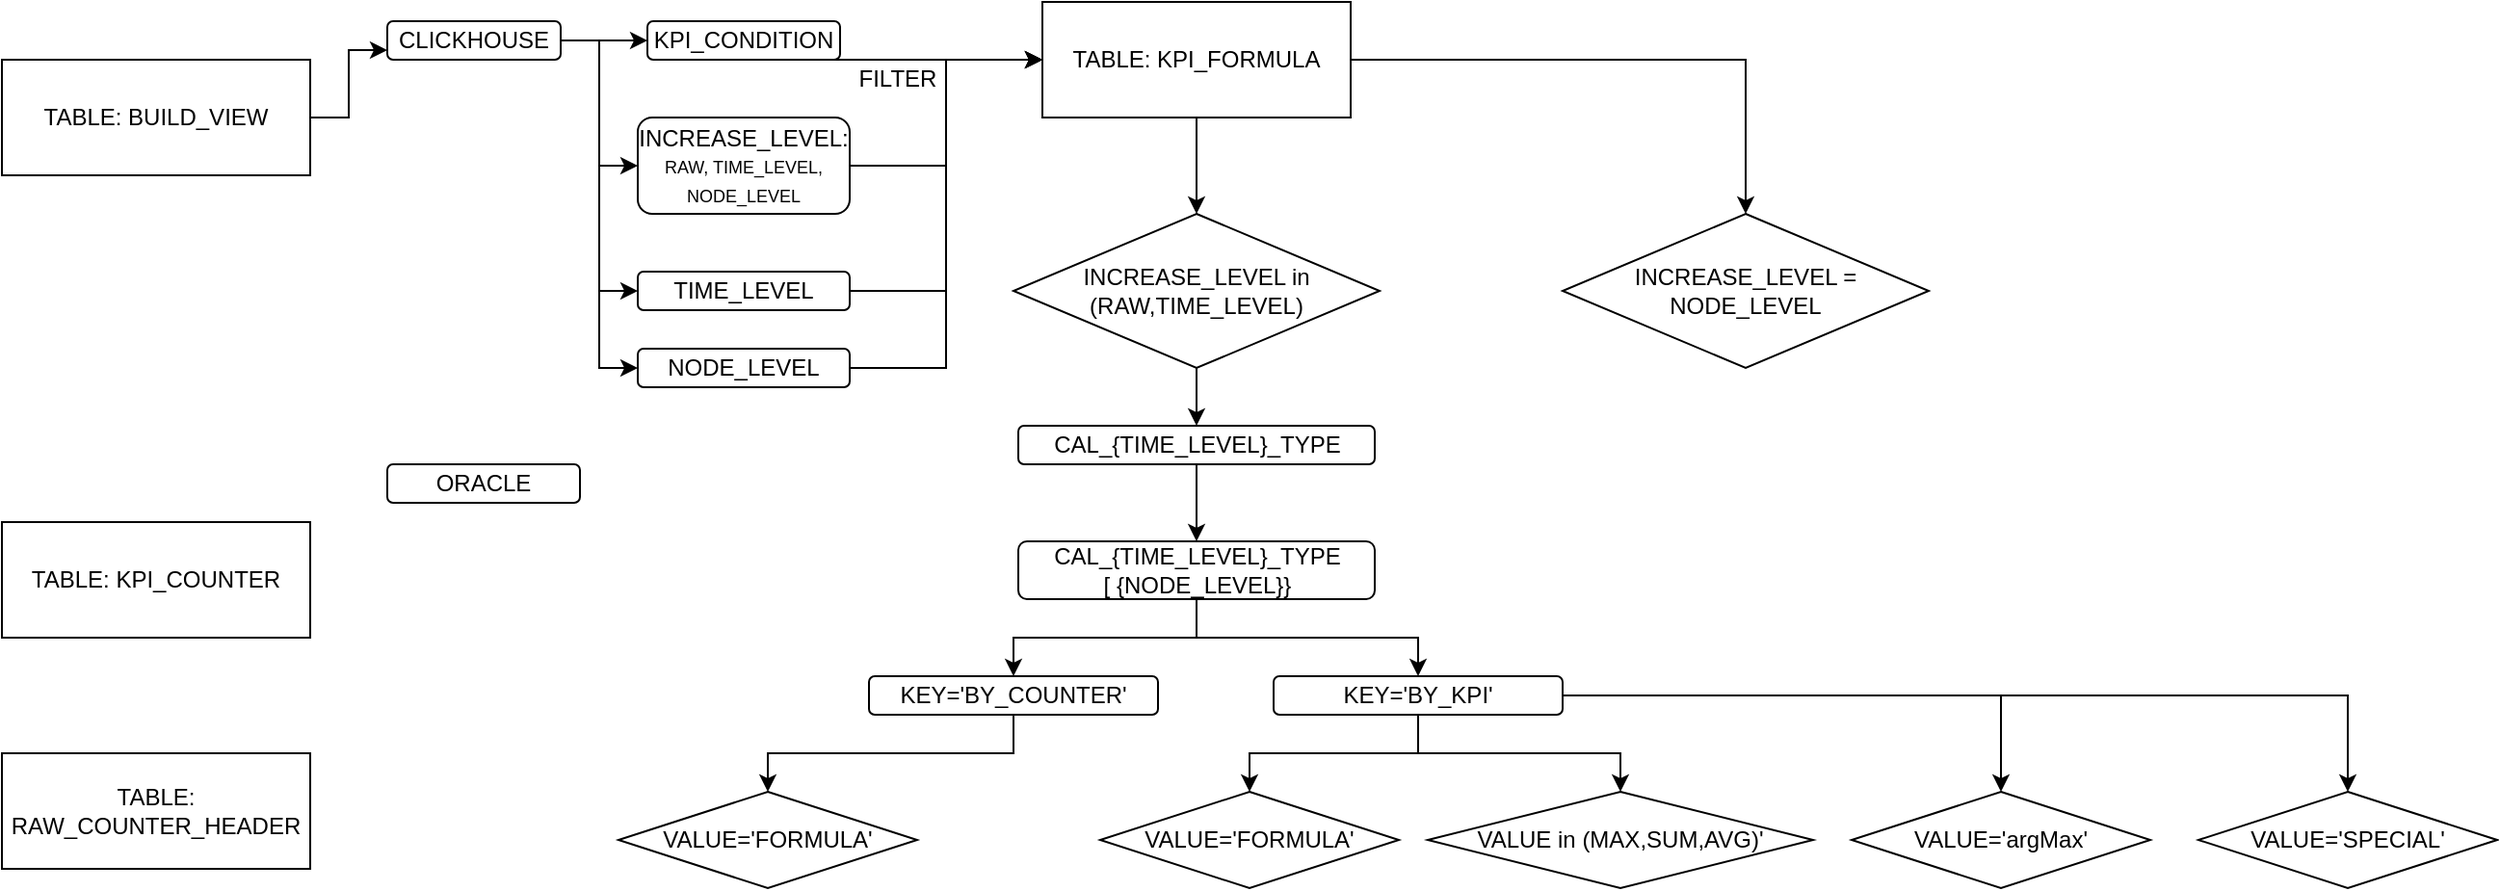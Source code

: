 <mxfile version="13.10.0" type="github">
  <diagram id="du7YrJJP8vEeNvlwVF5G" name="PMS">
    <mxGraphModel dx="1199" dy="611" grid="1" gridSize="10" guides="1" tooltips="1" connect="1" arrows="1" fold="1" page="1" pageScale="1" pageWidth="850" pageHeight="1100" math="0" shadow="0">
      <root>
        <mxCell id="0" />
        <mxCell id="1" parent="0" />
        <mxCell id="OeOfUr9kLQa3Q1ImxuzW-14" value="" style="edgeStyle=orthogonalEdgeStyle;rounded=0;orthogonalLoop=1;jettySize=auto;html=1;entryX=0;entryY=0.75;entryDx=0;entryDy=0;" edge="1" parent="1" source="OeOfUr9kLQa3Q1ImxuzW-1" target="OeOfUr9kLQa3Q1ImxuzW-6">
          <mxGeometry relative="1" as="geometry" />
        </mxCell>
        <mxCell id="OeOfUr9kLQa3Q1ImxuzW-1" value="TABLE: BUILD_VIEW" style="rounded=0;whiteSpace=wrap;html=1;" vertex="1" parent="1">
          <mxGeometry x="40" y="40" width="160" height="60" as="geometry" />
        </mxCell>
        <mxCell id="OeOfUr9kLQa3Q1ImxuzW-27" style="edgeStyle=orthogonalEdgeStyle;rounded=0;orthogonalLoop=1;jettySize=auto;html=1;entryX=0.5;entryY=0;entryDx=0;entryDy=0;" edge="1" parent="1" source="OeOfUr9kLQa3Q1ImxuzW-2" target="OeOfUr9kLQa3Q1ImxuzW-26">
          <mxGeometry relative="1" as="geometry" />
        </mxCell>
        <mxCell id="OeOfUr9kLQa3Q1ImxuzW-29" style="edgeStyle=orthogonalEdgeStyle;rounded=0;orthogonalLoop=1;jettySize=auto;html=1;" edge="1" parent="1" source="OeOfUr9kLQa3Q1ImxuzW-2" target="OeOfUr9kLQa3Q1ImxuzW-28">
          <mxGeometry relative="1" as="geometry" />
        </mxCell>
        <mxCell id="OeOfUr9kLQa3Q1ImxuzW-2" value="TABLE: KPI_FORMULA" style="rounded=0;whiteSpace=wrap;html=1;" vertex="1" parent="1">
          <mxGeometry x="580" y="10" width="160" height="60" as="geometry" />
        </mxCell>
        <mxCell id="OeOfUr9kLQa3Q1ImxuzW-3" value="TABLE: KPI_COUNTER" style="rounded=0;whiteSpace=wrap;html=1;" vertex="1" parent="1">
          <mxGeometry x="40" y="280" width="160" height="60" as="geometry" />
        </mxCell>
        <mxCell id="OeOfUr9kLQa3Q1ImxuzW-4" value="TABLE: RAW_COUNTER_HEADER" style="rounded=0;whiteSpace=wrap;html=1;" vertex="1" parent="1">
          <mxGeometry x="40" y="400" width="160" height="60" as="geometry" />
        </mxCell>
        <mxCell id="OeOfUr9kLQa3Q1ImxuzW-16" style="edgeStyle=orthogonalEdgeStyle;rounded=0;orthogonalLoop=1;jettySize=auto;html=1;entryX=0;entryY=0.5;entryDx=0;entryDy=0;" edge="1" parent="1" source="OeOfUr9kLQa3Q1ImxuzW-6" target="OeOfUr9kLQa3Q1ImxuzW-9">
          <mxGeometry relative="1" as="geometry" />
        </mxCell>
        <mxCell id="OeOfUr9kLQa3Q1ImxuzW-18" style="edgeStyle=orthogonalEdgeStyle;rounded=0;orthogonalLoop=1;jettySize=auto;html=1;entryX=0;entryY=0.5;entryDx=0;entryDy=0;" edge="1" parent="1" source="OeOfUr9kLQa3Q1ImxuzW-6" target="OeOfUr9kLQa3Q1ImxuzW-17">
          <mxGeometry relative="1" as="geometry" />
        </mxCell>
        <mxCell id="OeOfUr9kLQa3Q1ImxuzW-24" style="edgeStyle=orthogonalEdgeStyle;rounded=0;orthogonalLoop=1;jettySize=auto;html=1;entryX=0;entryY=0.5;entryDx=0;entryDy=0;" edge="1" parent="1" source="OeOfUr9kLQa3Q1ImxuzW-6" target="OeOfUr9kLQa3Q1ImxuzW-23">
          <mxGeometry relative="1" as="geometry" />
        </mxCell>
        <mxCell id="OeOfUr9kLQa3Q1ImxuzW-34" style="edgeStyle=orthogonalEdgeStyle;rounded=0;orthogonalLoop=1;jettySize=auto;html=1;entryX=0;entryY=0.5;entryDx=0;entryDy=0;" edge="1" parent="1" source="OeOfUr9kLQa3Q1ImxuzW-6" target="OeOfUr9kLQa3Q1ImxuzW-33">
          <mxGeometry relative="1" as="geometry" />
        </mxCell>
        <mxCell id="OeOfUr9kLQa3Q1ImxuzW-6" value="CLICKHOUSE" style="rounded=1;whiteSpace=wrap;html=1;" vertex="1" parent="1">
          <mxGeometry x="240" y="20" width="90" height="20" as="geometry" />
        </mxCell>
        <mxCell id="OeOfUr9kLQa3Q1ImxuzW-7" value="ORACLE" style="rounded=1;whiteSpace=wrap;html=1;" vertex="1" parent="1">
          <mxGeometry x="240" y="250" width="100" height="20" as="geometry" />
        </mxCell>
        <mxCell id="OeOfUr9kLQa3Q1ImxuzW-9" value="KPI_CONDITION" style="rounded=1;whiteSpace=wrap;html=1;" vertex="1" parent="1">
          <mxGeometry x="375" y="20" width="100" height="20" as="geometry" />
        </mxCell>
        <mxCell id="OeOfUr9kLQa3Q1ImxuzW-11" value="" style="endArrow=classic;html=1;entryX=0;entryY=0.5;entryDx=0;entryDy=0;exitX=0.5;exitY=1;exitDx=0;exitDy=0;" edge="1" parent="1" source="OeOfUr9kLQa3Q1ImxuzW-9" target="OeOfUr9kLQa3Q1ImxuzW-2">
          <mxGeometry width="50" height="50" relative="1" as="geometry">
            <mxPoint x="400" y="270" as="sourcePoint" />
            <mxPoint x="260" y="210" as="targetPoint" />
            <Array as="points" />
          </mxGeometry>
        </mxCell>
        <mxCell id="OeOfUr9kLQa3Q1ImxuzW-13" value="FILTER" style="text;html=1;strokeColor=none;fillColor=none;align=center;verticalAlign=middle;whiteSpace=wrap;rounded=0;" vertex="1" parent="1">
          <mxGeometry x="475" y="40" width="60" height="20" as="geometry" />
        </mxCell>
        <mxCell id="OeOfUr9kLQa3Q1ImxuzW-22" style="edgeStyle=orthogonalEdgeStyle;rounded=0;orthogonalLoop=1;jettySize=auto;html=1;entryX=0;entryY=0.5;entryDx=0;entryDy=0;" edge="1" parent="1" source="OeOfUr9kLQa3Q1ImxuzW-17" target="OeOfUr9kLQa3Q1ImxuzW-2">
          <mxGeometry relative="1" as="geometry" />
        </mxCell>
        <mxCell id="OeOfUr9kLQa3Q1ImxuzW-17" value="INCREASE_LEVEL:&lt;br&gt;&lt;font style=&quot;font-size: 9px&quot;&gt;RAW, TIME_LEVEL, NODE_LEVEL&lt;/font&gt;" style="rounded=1;whiteSpace=wrap;html=1;" vertex="1" parent="1">
          <mxGeometry x="370" y="70" width="110" height="50" as="geometry" />
        </mxCell>
        <mxCell id="OeOfUr9kLQa3Q1ImxuzW-25" style="edgeStyle=orthogonalEdgeStyle;rounded=0;orthogonalLoop=1;jettySize=auto;html=1;entryX=0;entryY=0.5;entryDx=0;entryDy=0;" edge="1" parent="1" source="OeOfUr9kLQa3Q1ImxuzW-23" target="OeOfUr9kLQa3Q1ImxuzW-2">
          <mxGeometry relative="1" as="geometry" />
        </mxCell>
        <mxCell id="OeOfUr9kLQa3Q1ImxuzW-23" value="TIME_LEVEL" style="rounded=1;whiteSpace=wrap;html=1;" vertex="1" parent="1">
          <mxGeometry x="370" y="150" width="110" height="20" as="geometry" />
        </mxCell>
        <mxCell id="OeOfUr9kLQa3Q1ImxuzW-31" style="edgeStyle=orthogonalEdgeStyle;rounded=0;orthogonalLoop=1;jettySize=auto;html=1;" edge="1" parent="1" source="OeOfUr9kLQa3Q1ImxuzW-26" target="OeOfUr9kLQa3Q1ImxuzW-30">
          <mxGeometry relative="1" as="geometry" />
        </mxCell>
        <mxCell id="OeOfUr9kLQa3Q1ImxuzW-26" value="INCREASE_LEVEL in (RAW,TIME_LEVEL)" style="rhombus;whiteSpace=wrap;html=1;" vertex="1" parent="1">
          <mxGeometry x="565" y="120" width="190" height="80" as="geometry" />
        </mxCell>
        <mxCell id="OeOfUr9kLQa3Q1ImxuzW-28" value="INCREASE_LEVEL = NODE_LEVEL" style="rhombus;whiteSpace=wrap;html=1;" vertex="1" parent="1">
          <mxGeometry x="850" y="120" width="190" height="80" as="geometry" />
        </mxCell>
        <mxCell id="OeOfUr9kLQa3Q1ImxuzW-39" style="edgeStyle=orthogonalEdgeStyle;rounded=0;orthogonalLoop=1;jettySize=auto;html=1;" edge="1" parent="1" source="OeOfUr9kLQa3Q1ImxuzW-30" target="OeOfUr9kLQa3Q1ImxuzW-38">
          <mxGeometry relative="1" as="geometry" />
        </mxCell>
        <mxCell id="OeOfUr9kLQa3Q1ImxuzW-30" value="CAL_{TIME_LEVEL}_TYPE" style="rounded=1;whiteSpace=wrap;html=1;" vertex="1" parent="1">
          <mxGeometry x="567.5" y="230" width="185" height="20" as="geometry" />
        </mxCell>
        <mxCell id="OeOfUr9kLQa3Q1ImxuzW-36" style="edgeStyle=orthogonalEdgeStyle;rounded=0;orthogonalLoop=1;jettySize=auto;html=1;entryX=0;entryY=0.5;entryDx=0;entryDy=0;" edge="1" parent="1" source="OeOfUr9kLQa3Q1ImxuzW-33" target="OeOfUr9kLQa3Q1ImxuzW-2">
          <mxGeometry relative="1" as="geometry" />
        </mxCell>
        <mxCell id="OeOfUr9kLQa3Q1ImxuzW-33" value="NODE_LEVEL" style="rounded=1;whiteSpace=wrap;html=1;" vertex="1" parent="1">
          <mxGeometry x="370" y="190" width="110" height="20" as="geometry" />
        </mxCell>
        <mxCell id="OeOfUr9kLQa3Q1ImxuzW-43" style="edgeStyle=orthogonalEdgeStyle;rounded=0;orthogonalLoop=1;jettySize=auto;html=1;" edge="1" parent="1" source="OeOfUr9kLQa3Q1ImxuzW-38" target="OeOfUr9kLQa3Q1ImxuzW-41">
          <mxGeometry relative="1" as="geometry" />
        </mxCell>
        <mxCell id="OeOfUr9kLQa3Q1ImxuzW-44" style="edgeStyle=orthogonalEdgeStyle;rounded=0;orthogonalLoop=1;jettySize=auto;html=1;entryX=0.5;entryY=0;entryDx=0;entryDy=0;" edge="1" parent="1" source="OeOfUr9kLQa3Q1ImxuzW-38" target="OeOfUr9kLQa3Q1ImxuzW-42">
          <mxGeometry relative="1" as="geometry" />
        </mxCell>
        <mxCell id="OeOfUr9kLQa3Q1ImxuzW-38" value="CAL_{TIME_LEVEL}_TYPE &lt;br&gt;[ {NODE_LEVEL}}" style="rounded=1;whiteSpace=wrap;html=1;" vertex="1" parent="1">
          <mxGeometry x="567.5" y="290" width="185" height="30" as="geometry" />
        </mxCell>
        <mxCell id="OeOfUr9kLQa3Q1ImxuzW-46" style="edgeStyle=orthogonalEdgeStyle;rounded=0;orthogonalLoop=1;jettySize=auto;html=1;" edge="1" parent="1" source="OeOfUr9kLQa3Q1ImxuzW-41" target="OeOfUr9kLQa3Q1ImxuzW-45">
          <mxGeometry relative="1" as="geometry" />
        </mxCell>
        <mxCell id="OeOfUr9kLQa3Q1ImxuzW-41" value="KEY=&#39;BY_COUNTER&#39;" style="rounded=1;whiteSpace=wrap;html=1;" vertex="1" parent="1">
          <mxGeometry x="490" y="360" width="150" height="20" as="geometry" />
        </mxCell>
        <mxCell id="OeOfUr9kLQa3Q1ImxuzW-48" style="edgeStyle=orthogonalEdgeStyle;rounded=0;orthogonalLoop=1;jettySize=auto;html=1;entryX=0.5;entryY=0;entryDx=0;entryDy=0;" edge="1" parent="1" source="OeOfUr9kLQa3Q1ImxuzW-42" target="OeOfUr9kLQa3Q1ImxuzW-47">
          <mxGeometry relative="1" as="geometry" />
        </mxCell>
        <mxCell id="OeOfUr9kLQa3Q1ImxuzW-50" style="edgeStyle=orthogonalEdgeStyle;rounded=0;orthogonalLoop=1;jettySize=auto;html=1;" edge="1" parent="1" source="OeOfUr9kLQa3Q1ImxuzW-42" target="OeOfUr9kLQa3Q1ImxuzW-49">
          <mxGeometry relative="1" as="geometry" />
        </mxCell>
        <mxCell id="OeOfUr9kLQa3Q1ImxuzW-52" style="edgeStyle=orthogonalEdgeStyle;rounded=0;orthogonalLoop=1;jettySize=auto;html=1;" edge="1" parent="1" source="OeOfUr9kLQa3Q1ImxuzW-42" target="OeOfUr9kLQa3Q1ImxuzW-51">
          <mxGeometry relative="1" as="geometry" />
        </mxCell>
        <mxCell id="OeOfUr9kLQa3Q1ImxuzW-54" style="edgeStyle=orthogonalEdgeStyle;rounded=0;orthogonalLoop=1;jettySize=auto;html=1;" edge="1" parent="1" source="OeOfUr9kLQa3Q1ImxuzW-42" target="OeOfUr9kLQa3Q1ImxuzW-53">
          <mxGeometry relative="1" as="geometry" />
        </mxCell>
        <mxCell id="OeOfUr9kLQa3Q1ImxuzW-42" value="KEY=&#39;BY_KPI&#39;" style="rounded=1;whiteSpace=wrap;html=1;" vertex="1" parent="1">
          <mxGeometry x="700" y="360" width="150" height="20" as="geometry" />
        </mxCell>
        <mxCell id="OeOfUr9kLQa3Q1ImxuzW-45" value="VALUE=&#39;FORMULA&#39;" style="rhombus;whiteSpace=wrap;html=1;" vertex="1" parent="1">
          <mxGeometry x="360" y="420" width="155" height="50" as="geometry" />
        </mxCell>
        <mxCell id="OeOfUr9kLQa3Q1ImxuzW-47" value="VALUE=&#39;FORMULA&#39;" style="rhombus;whiteSpace=wrap;html=1;" vertex="1" parent="1">
          <mxGeometry x="610" y="420" width="155" height="50" as="geometry" />
        </mxCell>
        <mxCell id="OeOfUr9kLQa3Q1ImxuzW-49" value="VALUE in (MAX,SUM,AVG)&#39;" style="rhombus;whiteSpace=wrap;html=1;" vertex="1" parent="1">
          <mxGeometry x="780" y="420" width="200" height="50" as="geometry" />
        </mxCell>
        <mxCell id="OeOfUr9kLQa3Q1ImxuzW-51" value="VALUE=&#39;argMax&#39;" style="rhombus;whiteSpace=wrap;html=1;" vertex="1" parent="1">
          <mxGeometry x="1000" y="420" width="155" height="50" as="geometry" />
        </mxCell>
        <mxCell id="OeOfUr9kLQa3Q1ImxuzW-53" value="VALUE=&#39;SPECIAL&#39;" style="rhombus;whiteSpace=wrap;html=1;" vertex="1" parent="1">
          <mxGeometry x="1180" y="420" width="155" height="50" as="geometry" />
        </mxCell>
      </root>
    </mxGraphModel>
  </diagram>
</mxfile>
